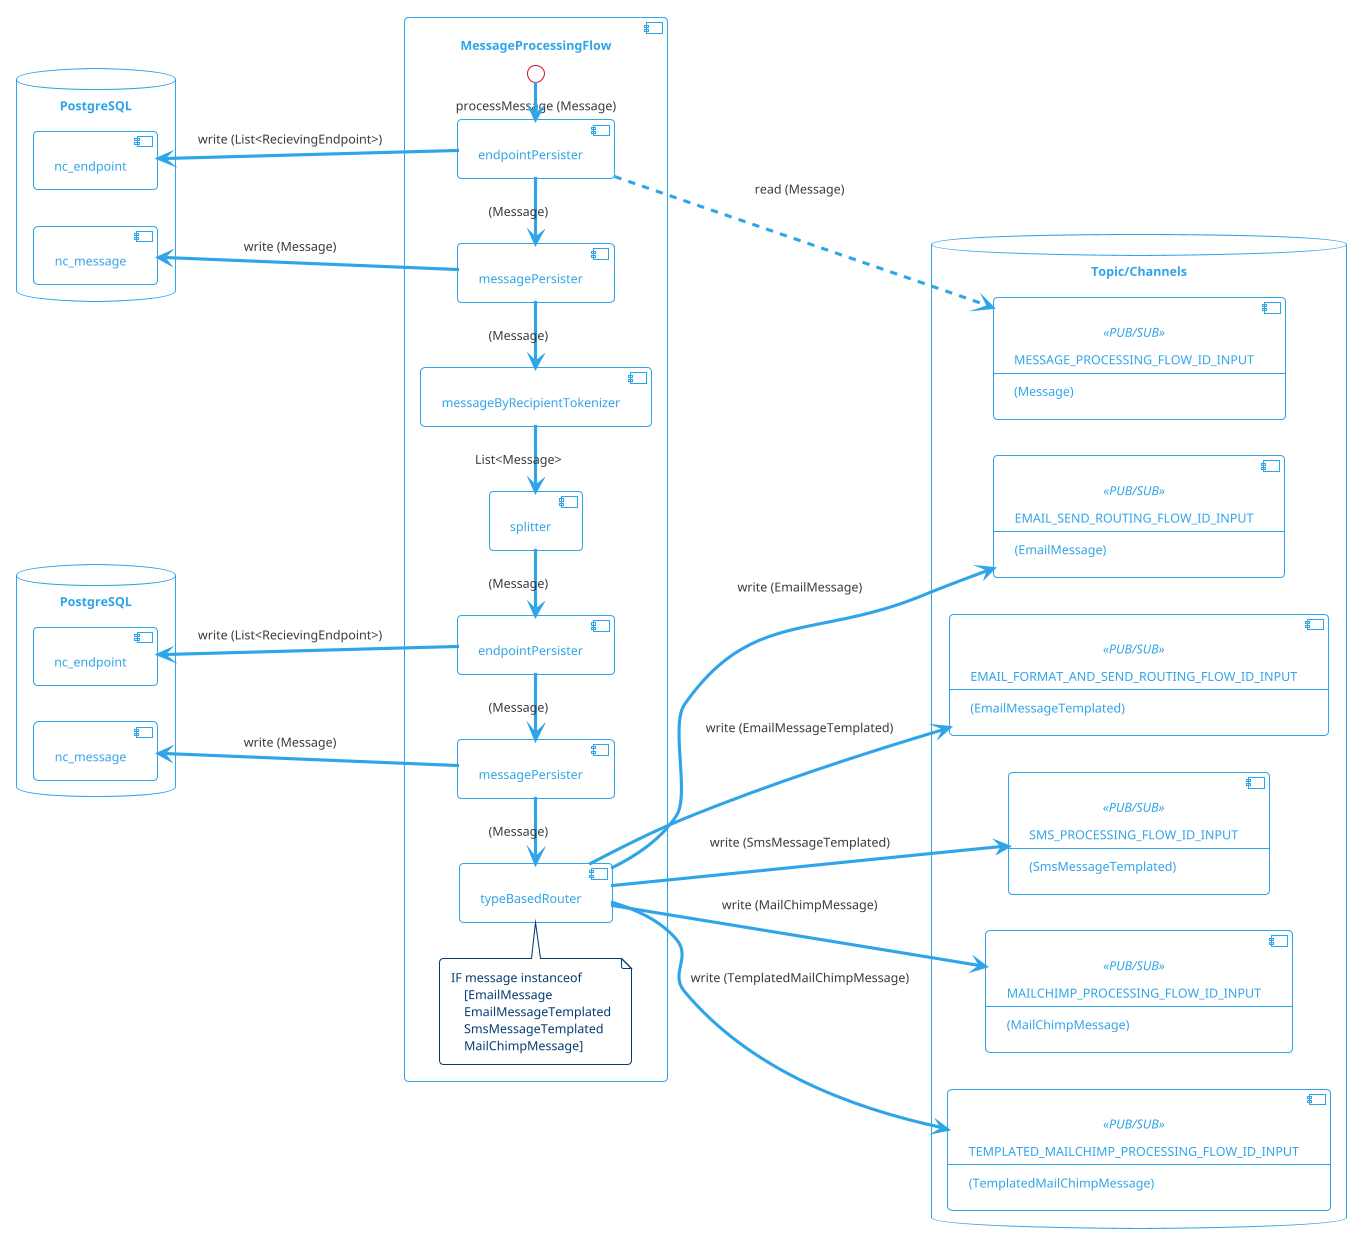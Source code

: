 @startuml

!theme cerulean-outline

left to right direction

skinparam backgroundcolor White
skinparam component {
    backgroundColor<<user defined>> LightGray
}

database "PostgreSQL" as pg1 {
    [nc_message]
    [nc_endpoint]
}

database "PostgreSQL" as pg2 {
    [nc_message] as nc_message2
    [nc_endpoint] as nc_endpoint2
}

database "Topic/Channels" {
    component MESSAGE_PROCESSING_FLOW_ID_INPUT<<PUB/SUB>>[
        MESSAGE_PROCESSING_FLOW_ID_INPUT
        --
        (Message)
    ]

    component EMAIL_SEND_ROUTING_FLOW_ID_INPUT<<PUB/SUB>>[
        EMAIL_SEND_ROUTING_FLOW_ID_INPUT
        --
        (EmailMessage)   
    ]

    component EMAIL_FORMAT_AND_SEND_ROUTING_FLOW_ID_INPUT<<PUB/SUB>>[
        EMAIL_FORMAT_AND_SEND_ROUTING_FLOW_ID_INPUT
        --
        (EmailMessageTemplated)
    ]

    component SMS_PROCESSING_FLOW_ID_INPUT<<PUB/SUB>>[
        SMS_PROCESSING_FLOW_ID_INPUT
        --
        (SmsMessageTemplated)
    ]

    component MAILCHIMP_PROCESSING_FLOW_ID_INPUT<<PUB/SUB>>[
        MAILCHIMP_PROCESSING_FLOW_ID_INPUT
        --
        (MailChimpMessage)
    ]
    
    component TEMPLATED_MAILCHIMP_PROCESSING_FLOW_ID_INPUT<<PUB/SUB>>[
        TEMPLATED_MAILCHIMP_PROCESSING_FLOW_ID_INPUT
        --
        (TemplatedMailChimpMessage)
    ]
}

component "MessageProcessingFlow" {
    [endpointPersister] as endpointPersister1
    [messagePersister] as messagePersister1
    [messageByRecipientTokenizer]
    [splitter]
    [endpointPersister] as endpointPersister2
    [messagePersister] as messagePersister2
    [typeBasedRouter]

    note top of typeBasedRouter 
    IF message instanceof  
        [EmailMessage
        EmailMessageTemplated
        SmsMessageTemplated
        MailChimpMessage]
    end note  

    endpointPersister1 -l-> messagePersister1 : (Message)
    messagePersister1 -l-> messageByRecipientTokenizer : (Message)
    messageByRecipientTokenizer -l-> splitter : List<Message>
    splitter -l-> endpointPersister2 : (Message)
    endpointPersister2 -l-> messagePersister2: (Message)
    messagePersister2 -l--> typeBasedRouter: (Message)

    endpointPersister1 ..> MESSAGE_PROCESSING_FLOW_ID_INPUT : read (Message) 
    typeBasedRouter --> EMAIL_SEND_ROUTING_FLOW_ID_INPUT: write (EmailMessage)
    typeBasedRouter --> EMAIL_FORMAT_AND_SEND_ROUTING_FLOW_ID_INPUT: write (EmailMessageTemplated)
    typeBasedRouter --> SMS_PROCESSING_FLOW_ID_INPUT: write (SmsMessageTemplated)
    typeBasedRouter --> MAILCHIMP_PROCESSING_FLOW_ID_INPUT: write (MailChimpMessage)
    typeBasedRouter --> TEMPLATED_MAILCHIMP_PROCESSING_FLOW_ID_INPUT: write (TemplatedMailChimpMessage)

    messagePersister2 -u-> nc_message2: write (Message)
    endpointPersister2 -u-> nc_endpoint2: write (List<RecievingEndpoint>)
    
    messagePersister1 -u-> nc_message: write (Message)
    endpointPersister1 -u-> nc_endpoint: write (List<RecievingEndpoint>)


    interface "processMessage (Message)" as processMessage  
    processMessage -l-> endpointPersister1
}


@enduml